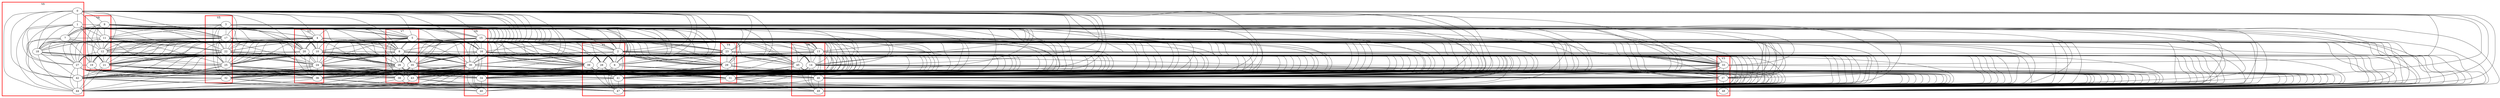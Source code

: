 //50
//968
//10
graph grafo {

	subgraph cluster_0{
	0, 1, 7, 18, 27, 42, 44;
	label = "V0";
	color = red;
	penwidth = 3;
	}

	subgraph cluster_1{
	2, 6, 28, 39, 41, 47;
	label = "V1";
	color = red;
	penwidth = 3;
	}

	subgraph cluster_2{
	4, 10, 20, 24, 36;
	label = "V2";
	color = red;
	penwidth = 3;
	}

	subgraph cluster_3{
	33, 37, 48;
	label = "V3";
	color = red;
	penwidth = 3;
	}

	subgraph cluster_4{
	23, 29, 31;
	label = "V4";
	color = red;
	penwidth = 3;
	}

	subgraph cluster_5{
	3, 17, 22, 25, 32;
	label = "V5";
	color = red;
	penwidth = 3;
	}

	subgraph cluster_6{
	9, 11, 12, 19, 21;
	label = "V6";
	color = red;
	penwidth = 3;
	}

	subgraph cluster_7{
	5, 8, 26, 35, 38, 43;
	label = "V7";
	color = red;
	penwidth = 3;
	}

	subgraph cluster_8{
	13, 14, 45, 46, 49;
	label = "V8";
	color = red;
	penwidth = 3;
	}

	subgraph cluster_9{
	15, 16, 30, 34, 40;
	label = "V9";
	color = red;
	penwidth = 3;
	}

	0 -- 1;
	0 -- 2;
	0 -- 4;
	0 -- 5;
	0 -- 6;
	0 -- 8;
	0 -- 9;
	0 -- 11;
	0 -- 12;
	0 -- 13;
	0 -- 14;
	0 -- 15;
	0 -- 16;
	0 -- 17;
	0 -- 18;
	0 -- 19;
	0 -- 20;
	0 -- 22;
	0 -- 23;
	0 -- 24;
	0 -- 25;
	0 -- 26;
	0 -- 27;
	0 -- 28;
	0 -- 29;
	0 -- 30;
	0 -- 31;
	0 -- 32;
	0 -- 33;
	0 -- 34;
	0 -- 35;
	0 -- 36;
	0 -- 40;
	0 -- 41;
	0 -- 42;
	0 -- 43;
	0 -- 44;
	0 -- 45;
	0 -- 46;
	0 -- 47;
	0 -- 49;
	1 -- 2;
	1 -- 4;
	1 -- 5;
	1 -- 6;
	1 -- 7;
	1 -- 8;
	1 -- 9;
	1 -- 11;
	1 -- 12;
	1 -- 13;
	1 -- 14;
	1 -- 17;
	1 -- 18;
	1 -- 19;
	1 -- 20;
	1 -- 21;
	1 -- 22;
	1 -- 25;
	1 -- 27;
	1 -- 28;
	1 -- 29;
	1 -- 32;
	1 -- 33;
	1 -- 34;
	1 -- 35;
	1 -- 36;
	1 -- 37;
	1 -- 41;
	1 -- 42;
	1 -- 43;
	1 -- 44;
	1 -- 46;
	1 -- 47;
	1 -- 48;
	1 -- 49;
	2 -- 3;
	2 -- 4;
	2 -- 6;
	2 -- 8;
	2 -- 9;
	2 -- 10;
	2 -- 11;
	2 -- 12;
	2 -- 13;
	2 -- 14;
	2 -- 15;
	2 -- 17;
	2 -- 18;
	2 -- 19;
	2 -- 20;
	2 -- 21;
	2 -- 22;
	2 -- 23;
	2 -- 24;
	2 -- 25;
	2 -- 26;
	2 -- 27;
	2 -- 28;
	2 -- 29;
	2 -- 31;
	2 -- 33;
	2 -- 35;
	2 -- 36;
	2 -- 38;
	2 -- 40;
	2 -- 42;
	2 -- 43;
	2 -- 44;
	2 -- 45;
	2 -- 46;
	2 -- 47;
	2 -- 48;
	2 -- 49;
	3 -- 5;
	3 -- 6;
	3 -- 7;
	3 -- 8;
	3 -- 9;
	3 -- 10;
	3 -- 11;
	3 -- 13;
	3 -- 14;
	3 -- 15;
	3 -- 17;
	3 -- 18;
	3 -- 19;
	3 -- 20;
	3 -- 21;
	3 -- 22;
	3 -- 23;
	3 -- 24;
	3 -- 25;
	3 -- 27;
	3 -- 28;
	3 -- 29;
	3 -- 30;
	3 -- 31;
	3 -- 32;
	3 -- 34;
	3 -- 37;
	3 -- 38;
	3 -- 39;
	3 -- 40;
	3 -- 41;
	3 -- 42;
	3 -- 43;
	3 -- 44;
	3 -- 46;
	3 -- 47;
	3 -- 49;
	4 -- 5;
	4 -- 7;
	4 -- 9;
	4 -- 10;
	4 -- 12;
	4 -- 13;
	4 -- 14;
	4 -- 15;
	4 -- 17;
	4 -- 18;
	4 -- 19;
	4 -- 20;
	4 -- 21;
	4 -- 23;
	4 -- 25;
	4 -- 26;
	4 -- 27;
	4 -- 28;
	4 -- 29;
	4 -- 33;
	4 -- 34;
	4 -- 35;
	4 -- 36;
	4 -- 37;
	4 -- 38;
	4 -- 39;
	4 -- 41;
	4 -- 42;
	4 -- 43;
	4 -- 44;
	4 -- 45;
	4 -- 47;
	4 -- 48;
	4 -- 49;
	5 -- 6;
	5 -- 7;
	5 -- 8;
	5 -- 9;
	5 -- 10;
	5 -- 11;
	5 -- 12;
	5 -- 14;
	5 -- 16;
	5 -- 17;
	5 -- 18;
	5 -- 19;
	5 -- 20;
	5 -- 22;
	5 -- 23;
	5 -- 25;
	5 -- 28;
	5 -- 29;
	5 -- 31;
	5 -- 32;
	5 -- 33;
	5 -- 34;
	5 -- 35;
	5 -- 36;
	5 -- 39;
	5 -- 40;
	5 -- 41;
	5 -- 42;
	5 -- 43;
	5 -- 44;
	5 -- 45;
	5 -- 47;
	5 -- 48;
	5 -- 49;
	6 -- 7;
	6 -- 8;
	6 -- 9;
	6 -- 11;
	6 -- 13;
	6 -- 14;
	6 -- 15;
	6 -- 16;
	6 -- 17;
	6 -- 18;
	6 -- 19;
	6 -- 21;
	6 -- 22;
	6 -- 23;
	6 -- 25;
	6 -- 26;
	6 -- 27;
	6 -- 30;
	6 -- 32;
	6 -- 33;
	6 -- 35;
	6 -- 36;
	6 -- 37;
	6 -- 40;
	6 -- 41;
	6 -- 44;
	6 -- 45;
	6 -- 46;
	6 -- 47;
	6 -- 48;
	6 -- 49;
	7 -- 8;
	7 -- 9;
	7 -- 10;
	7 -- 11;
	7 -- 12;
	7 -- 13;
	7 -- 15;
	7 -- 17;
	7 -- 18;
	7 -- 19;
	7 -- 20;
	7 -- 22;
	7 -- 24;
	7 -- 25;
	7 -- 26;
	7 -- 28;
	7 -- 29;
	7 -- 30;
	7 -- 31;
	7 -- 32;
	7 -- 33;
	7 -- 34;
	7 -- 36;
	7 -- 37;
	7 -- 38;
	7 -- 39;
	7 -- 40;
	7 -- 41;
	7 -- 42;
	7 -- 43;
	7 -- 44;
	7 -- 45;
	7 -- 46;
	7 -- 47;
	7 -- 48;
	8 -- 9;
	8 -- 10;
	8 -- 11;
	8 -- 13;
	8 -- 14;
	8 -- 15;
	8 -- 16;
	8 -- 17;
	8 -- 18;
	8 -- 19;
	8 -- 20;
	8 -- 21;
	8 -- 22;
	8 -- 24;
	8 -- 26;
	8 -- 27;
	8 -- 28;
	8 -- 29;
	8 -- 31;
	8 -- 32;
	8 -- 35;
	8 -- 37;
	8 -- 38;
	8 -- 39;
	8 -- 40;
	8 -- 42;
	8 -- 44;
	8 -- 45;
	8 -- 46;
	8 -- 48;
	8 -- 49;
	9 -- 10;
	9 -- 11;
	9 -- 12;
	9 -- 13;
	9 -- 15;
	9 -- 16;
	9 -- 17;
	9 -- 19;
	9 -- 20;
	9 -- 21;
	9 -- 22;
	9 -- 24;
	9 -- 25;
	9 -- 26;
	9 -- 27;
	9 -- 30;
	9 -- 32;
	9 -- 33;
	9 -- 34;
	9 -- 36;
	9 -- 38;
	9 -- 39;
	9 -- 40;
	9 -- 42;
	9 -- 43;
	9 -- 45;
	9 -- 46;
	9 -- 47;
	9 -- 48;
	10 -- 11;
	10 -- 13;
	10 -- 14;
	10 -- 15;
	10 -- 16;
	10 -- 18;
	10 -- 19;
	10 -- 21;
	10 -- 23;
	10 -- 24;
	10 -- 25;
	10 -- 26;
	10 -- 27;
	10 -- 29;
	10 -- 30;
	10 -- 31;
	10 -- 32;
	10 -- 33;
	10 -- 34;
	10 -- 35;
	10 -- 36;
	10 -- 39;
	10 -- 40;
	10 -- 41;
	10 -- 42;
	10 -- 44;
	10 -- 45;
	10 -- 46;
	10 -- 47;
	10 -- 48;
	10 -- 49;
	11 -- 12;
	11 -- 13;
	11 -- 14;
	11 -- 17;
	11 -- 18;
	11 -- 19;
	11 -- 20;
	11 -- 22;
	11 -- 23;
	11 -- 24;
	11 -- 25;
	11 -- 26;
	11 -- 27;
	11 -- 28;
	11 -- 29;
	11 -- 30;
	11 -- 32;
	11 -- 33;
	11 -- 34;
	11 -- 35;
	11 -- 36;
	11 -- 37;
	11 -- 38;
	11 -- 41;
	11 -- 42;
	11 -- 43;
	11 -- 44;
	11 -- 45;
	11 -- 46;
	11 -- 47;
	11 -- 48;
	11 -- 49;
	12 -- 13;
	12 -- 14;
	12 -- 15;
	12 -- 16;
	12 -- 17;
	12 -- 19;
	12 -- 20;
	12 -- 21;
	12 -- 23;
	12 -- 24;
	12 -- 26;
	12 -- 27;
	12 -- 29;
	12 -- 30;
	12 -- 31;
	12 -- 32;
	12 -- 33;
	12 -- 35;
	12 -- 36;
	12 -- 37;
	12 -- 38;
	12 -- 39;
	12 -- 40;
	12 -- 41;
	12 -- 43;
	12 -- 44;
	12 -- 45;
	12 -- 46;
	12 -- 47;
	12 -- 48;
	13 -- 14;
	13 -- 15;
	13 -- 16;
	13 -- 17;
	13 -- 20;
	13 -- 21;
	13 -- 22;
	13 -- 23;
	13 -- 25;
	13 -- 26;
	13 -- 27;
	13 -- 28;
	13 -- 30;
	13 -- 31;
	13 -- 32;
	13 -- 35;
	13 -- 38;
	13 -- 40;
	13 -- 42;
	13 -- 44;
	13 -- 46;
	13 -- 47;
	13 -- 48;
	13 -- 49;
	14 -- 15;
	14 -- 17;
	14 -- 18;
	14 -- 19;
	14 -- 20;
	14 -- 21;
	14 -- 22;
	14 -- 23;
	14 -- 25;
	14 -- 26;
	14 -- 27;
	14 -- 28;
	14 -- 29;
	14 -- 30;
	14 -- 31;
	14 -- 32;
	14 -- 33;
	14 -- 34;
	14 -- 37;
	14 -- 38;
	14 -- 39;
	14 -- 40;
	14 -- 41;
	14 -- 42;
	14 -- 43;
	14 -- 44;
	14 -- 46;
	14 -- 47;
	14 -- 48;
	14 -- 49;
	15 -- 16;
	15 -- 17;
	15 -- 18;
	15 -- 19;
	15 -- 20;
	15 -- 21;
	15 -- 22;
	15 -- 23;
	15 -- 25;
	15 -- 26;
	15 -- 27;
	15 -- 28;
	15 -- 29;
	15 -- 30;
	15 -- 31;
	15 -- 33;
	15 -- 35;
	15 -- 36;
	15 -- 37;
	15 -- 38;
	15 -- 39;
	15 -- 40;
	15 -- 41;
	15 -- 43;
	15 -- 45;
	15 -- 46;
	15 -- 47;
	15 -- 48;
	15 -- 49;
	16 -- 17;
	16 -- 19;
	16 -- 20;
	16 -- 21;
	16 -- 22;
	16 -- 23;
	16 -- 25;
	16 -- 28;
	16 -- 29;
	16 -- 30;
	16 -- 31;
	16 -- 32;
	16 -- 33;
	16 -- 35;
	16 -- 36;
	16 -- 38;
	16 -- 40;
	16 -- 41;
	16 -- 42;
	16 -- 43;
	16 -- 44;
	16 -- 45;
	16 -- 46;
	16 -- 47;
	16 -- 49;
	17 -- 18;
	17 -- 19;
	17 -- 21;
	17 -- 22;
	17 -- 24;
	17 -- 25;
	17 -- 29;
	17 -- 30;
	17 -- 31;
	17 -- 32;
	17 -- 33;
	17 -- 34;
	17 -- 35;
	17 -- 36;
	17 -- 37;
	17 -- 38;
	17 -- 39;
	17 -- 41;
	17 -- 42;
	17 -- 43;
	17 -- 44;
	17 -- 45;
	17 -- 46;
	17 -- 47;
	17 -- 48;
	17 -- 49;
	18 -- 19;
	18 -- 20;
	18 -- 21;
	18 -- 22;
	18 -- 24;
	18 -- 25;
	18 -- 26;
	18 -- 27;
	18 -- 29;
	18 -- 30;
	18 -- 31;
	18 -- 32;
	18 -- 33;
	18 -- 34;
	18 -- 36;
	18 -- 37;
	18 -- 38;
	18 -- 39;
	18 -- 40;
	18 -- 41;
	18 -- 42;
	18 -- 43;
	18 -- 44;
	18 -- 45;
	18 -- 46;
	18 -- 47;
	18 -- 49;
	19 -- 20;
	19 -- 22;
	19 -- 23;
	19 -- 25;
	19 -- 26;
	19 -- 27;
	19 -- 28;
	19 -- 30;
	19 -- 31;
	19 -- 32;
	19 -- 34;
	19 -- 35;
	19 -- 36;
	19 -- 38;
	19 -- 39;
	19 -- 40;
	19 -- 41;
	19 -- 44;
	19 -- 45;
	19 -- 46;
	19 -- 47;
	19 -- 48;
	19 -- 49;
	20 -- 21;
	20 -- 22;
	20 -- 23;
	20 -- 24;
	20 -- 26;
	20 -- 27;
	20 -- 28;
	20 -- 29;
	20 -- 30;
	20 -- 31;
	20 -- 32;
	20 -- 33;
	20 -- 34;
	20 -- 35;
	20 -- 36;
	20 -- 37;
	20 -- 38;
	20 -- 40;
	20 -- 41;
	20 -- 42;
	20 -- 44;
	20 -- 45;
	20 -- 46;
	20 -- 47;
	21 -- 22;
	21 -- 23;
	21 -- 24;
	21 -- 25;
	21 -- 26;
	21 -- 27;
	21 -- 28;
	21 -- 29;
	21 -- 30;
	21 -- 31;
	21 -- 33;
	21 -- 34;
	21 -- 35;
	21 -- 36;
	21 -- 37;
	21 -- 38;
	21 -- 40;
	21 -- 42;
	21 -- 43;
	21 -- 44;
	21 -- 47;
	21 -- 48;
	21 -- 49;
	22 -- 23;
	22 -- 24;
	22 -- 25;
	22 -- 26;
	22 -- 27;
	22 -- 28;
	22 -- 29;
	22 -- 30;
	22 -- 33;
	22 -- 34;
	22 -- 35;
	22 -- 37;
	22 -- 39;
	22 -- 41;
	22 -- 42;
	22 -- 43;
	22 -- 45;
	22 -- 46;
	22 -- 47;
	22 -- 48;
	22 -- 49;
	23 -- 24;
	23 -- 25;
	23 -- 26;
	23 -- 27;
	23 -- 28;
	23 -- 29;
	23 -- 31;
	23 -- 32;
	23 -- 33;
	23 -- 36;
	23 -- 39;
	23 -- 40;
	23 -- 41;
	23 -- 42;
	23 -- 43;
	23 -- 44;
	23 -- 46;
	23 -- 49;
	24 -- 26;
	24 -- 27;
	24 -- 28;
	24 -- 29;
	24 -- 31;
	24 -- 32;
	24 -- 33;
	24 -- 34;
	24 -- 35;
	24 -- 36;
	24 -- 37;
	24 -- 38;
	24 -- 39;
	24 -- 40;
	24 -- 41;
	24 -- 42;
	24 -- 43;
	24 -- 44;
	24 -- 45;
	24 -- 46;
	24 -- 47;
	24 -- 48;
	24 -- 49;
	25 -- 26;
	25 -- 27;
	25 -- 28;
	25 -- 29;
	25 -- 30;
	25 -- 31;
	25 -- 32;
	25 -- 33;
	25 -- 34;
	25 -- 35;
	25 -- 36;
	25 -- 37;
	25 -- 38;
	25 -- 39;
	25 -- 40;
	25 -- 42;
	25 -- 43;
	25 -- 44;
	25 -- 46;
	25 -- 47;
	25 -- 48;
	25 -- 49;
	26 -- 27;
	26 -- 28;
	26 -- 29;
	26 -- 30;
	26 -- 31;
	26 -- 32;
	26 -- 33;
	26 -- 34;
	26 -- 36;
	26 -- 37;
	26 -- 38;
	26 -- 39;
	26 -- 41;
	26 -- 42;
	26 -- 43;
	26 -- 44;
	26 -- 45;
	26 -- 46;
	26 -- 47;
	26 -- 48;
	26 -- 49;
	27 -- 28;
	27 -- 29;
	27 -- 30;
	27 -- 31;
	27 -- 32;
	27 -- 33;
	27 -- 35;
	27 -- 37;
	27 -- 39;
	27 -- 40;
	27 -- 41;
	27 -- 42;
	27 -- 44;
	27 -- 45;
	27 -- 46;
	27 -- 49;
	28 -- 29;
	28 -- 30;
	28 -- 32;
	28 -- 34;
	28 -- 35;
	28 -- 37;
	28 -- 38;
	28 -- 40;
	28 -- 41;
	28 -- 42;
	28 -- 43;
	28 -- 44;
	28 -- 45;
	28 -- 47;
	28 -- 49;
	29 -- 30;
	29 -- 31;
	29 -- 32;
	29 -- 33;
	29 -- 34;
	29 -- 35;
	29 -- 37;
	29 -- 38;
	29 -- 39;
	29 -- 40;
	29 -- 41;
	29 -- 42;
	29 -- 43;
	29 -- 46;
	29 -- 47;
	29 -- 48;
	29 -- 49;
	30 -- 31;
	30 -- 32;
	30 -- 33;
	30 -- 34;
	30 -- 35;
	30 -- 36;
	30 -- 38;
	30 -- 40;
	30 -- 42;
	30 -- 43;
	30 -- 44;
	30 -- 45;
	30 -- 46;
	30 -- 47;
	30 -- 49;
	31 -- 32;
	31 -- 33;
	31 -- 34;
	31 -- 35;
	31 -- 36;
	31 -- 37;
	31 -- 39;
	31 -- 41;
	31 -- 42;
	31 -- 43;
	31 -- 46;
	31 -- 47;
	31 -- 48;
	31 -- 49;
	32 -- 33;
	32 -- 34;
	32 -- 35;
	32 -- 36;
	32 -- 37;
	32 -- 39;
	32 -- 40;
	32 -- 41;
	32 -- 42;
	32 -- 43;
	32 -- 44;
	32 -- 45;
	32 -- 47;
	32 -- 48;
	33 -- 34;
	33 -- 35;
	33 -- 36;
	33 -- 37;
	33 -- 39;
	33 -- 41;
	33 -- 43;
	33 -- 45;
	33 -- 46;
	33 -- 49;
	34 -- 35;
	34 -- 37;
	34 -- 38;
	34 -- 39;
	34 -- 40;
	34 -- 41;
	34 -- 43;
	34 -- 45;
	34 -- 48;
	35 -- 36;
	35 -- 37;
	35 -- 38;
	35 -- 39;
	35 -- 40;
	35 -- 42;
	35 -- 43;
	35 -- 44;
	35 -- 45;
	35 -- 46;
	35 -- 47;
	35 -- 48;
	35 -- 49;
	36 -- 37;
	36 -- 38;
	36 -- 39;
	36 -- 40;
	36 -- 41;
	36 -- 42;
	36 -- 44;
	36 -- 45;
	36 -- 46;
	36 -- 47;
	36 -- 48;
	36 -- 49;
	37 -- 38;
	37 -- 39;
	37 -- 40;
	37 -- 41;
	37 -- 42;
	37 -- 43;
	37 -- 44;
	37 -- 46;
	37 -- 47;
	37 -- 48;
	37 -- 49;
	38 -- 41;
	38 -- 42;
	38 -- 44;
	38 -- 45;
	38 -- 46;
	38 -- 47;
	38 -- 48;
	39 -- 41;
	39 -- 42;
	39 -- 43;
	39 -- 45;
	39 -- 46;
	39 -- 47;
	39 -- 48;
	39 -- 49;
	40 -- 42;
	40 -- 45;
	40 -- 48;
	40 -- 49;
	41 -- 43;
	41 -- 44;
	41 -- 45;
	41 -- 46;
	41 -- 47;
	41 -- 48;
	42 -- 43;
	42 -- 44;
	42 -- 45;
	42 -- 46;
	42 -- 48;
	42 -- 49;
	43 -- 44;
	43 -- 46;
	43 -- 47;
	43 -- 48;
	43 -- 49;
	44 -- 45;
	44 -- 46;
	44 -- 47;
	44 -- 48;
	45 -- 46;
	45 -- 47;
	45 -- 48;
	45 -- 49;
	46 -- 48;
	46 -- 49;
	47 -- 49;
	48 -- 49;
}
